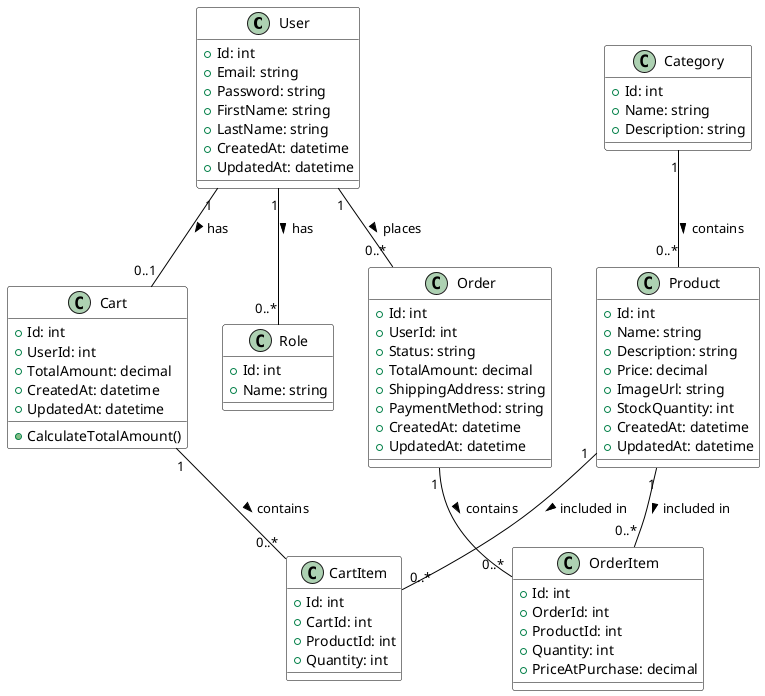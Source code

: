 @startuml Shop Lite Class Diagram

' Use the style similar to the Bank Management example from the attachments
skinparam class {
  BackgroundColor white
  ArrowColor black
  BorderColor black
}

' Main classes with proper layout
class User {
  +Id: int
  +Email: string
  +Password: string
  +FirstName: string
  +LastName: string
  +CreatedAt: datetime
  +UpdatedAt: datetime
}

class Role {
  +Id: int
  +Name: string
}

class Product {
  +Id: int
  +Name: string
  +Description: string
  +Price: decimal
  +ImageUrl: string
  +StockQuantity: int
  +CreatedAt: datetime
  +UpdatedAt: datetime
}

class Category {
  +Id: int
  +Name: string
  +Description: string
}

class Cart {
  +Id: int
  +UserId: int
  +TotalAmount: decimal
  +CreatedAt: datetime
  +UpdatedAt: datetime
  
  +CalculateTotalAmount()
}

class CartItem {
  +Id: int
  +CartId: int
  +ProductId: int
  +Quantity: int
}

class Order {
  +Id: int
  +UserId: int
  +Status: string
  +TotalAmount: decimal
  +ShippingAddress: string
  +PaymentMethod: string
  +CreatedAt: datetime
  +UpdatedAt: datetime
}

class OrderItem {
  +Id: int
  +OrderId: int
  +ProductId: int
  +Quantity: int
  +PriceAtPurchase: decimal
}

' Relationships
User "1" -- "0..*" Role : has >
User "1" -- "0..1" Cart : has >
User "1" -- "0..*" Order : places >

Category "1" -- "0..*" Product : contains >

Cart "1" -- "0..*" CartItem : contains >
Product "1" -- "0..*" CartItem : included in >

Order "1" -- "0..*" OrderItem : contains >
Product "1" -- "0..*" OrderItem : included in >

@enduml